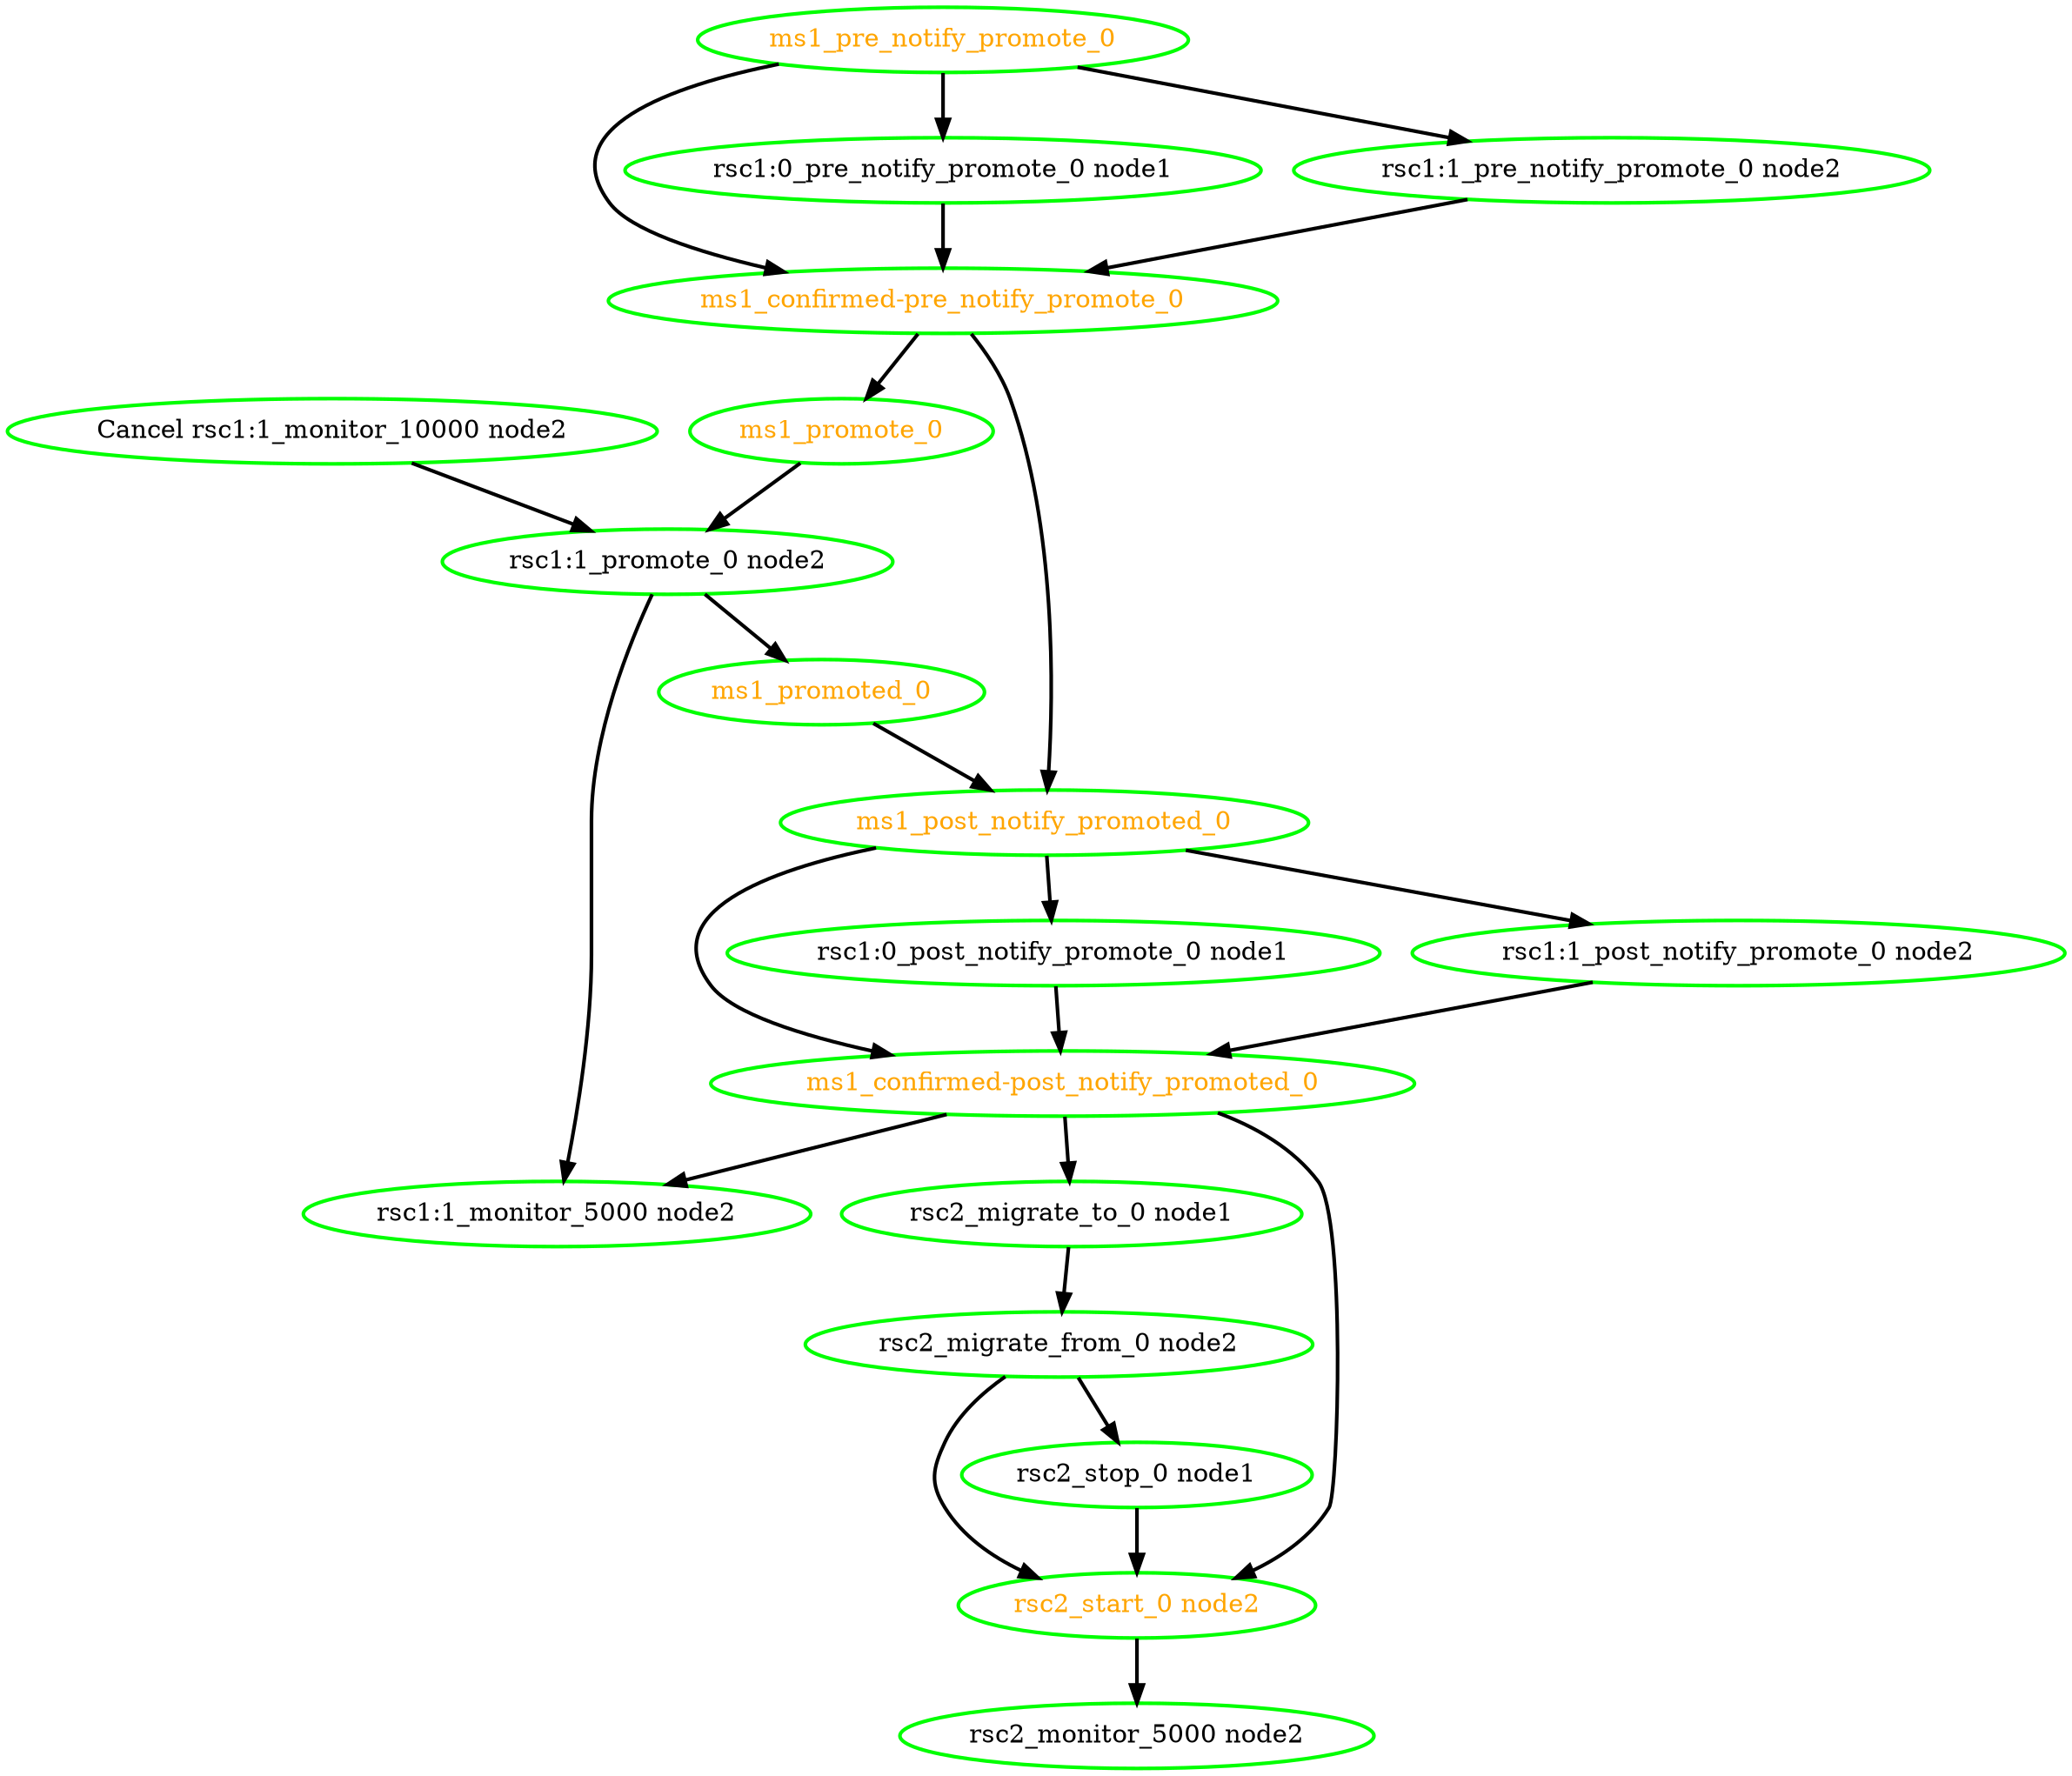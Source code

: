 digraph "g" {
"Cancel rsc1:1_monitor_10000 node2" -> "rsc1:1_promote_0 node2" [ style = bold]
"Cancel rsc1:1_monitor_10000 node2" [ style=bold color="green" fontcolor="black"]
"ms1_confirmed-post_notify_promoted_0" -> "rsc1:1_monitor_5000 node2" [ style = bold]
"ms1_confirmed-post_notify_promoted_0" -> "rsc2_migrate_to_0 node1" [ style = bold]
"ms1_confirmed-post_notify_promoted_0" -> "rsc2_start_0 node2" [ style = bold]
"ms1_confirmed-post_notify_promoted_0" [ style=bold color="green" fontcolor="orange"]
"ms1_confirmed-pre_notify_promote_0" -> "ms1_post_notify_promoted_0" [ style = bold]
"ms1_confirmed-pre_notify_promote_0" -> "ms1_promote_0" [ style = bold]
"ms1_confirmed-pre_notify_promote_0" [ style=bold color="green" fontcolor="orange"]
"ms1_post_notify_promoted_0" -> "ms1_confirmed-post_notify_promoted_0" [ style = bold]
"ms1_post_notify_promoted_0" -> "rsc1:0_post_notify_promote_0 node1" [ style = bold]
"ms1_post_notify_promoted_0" -> "rsc1:1_post_notify_promote_0 node2" [ style = bold]
"ms1_post_notify_promoted_0" [ style=bold color="green" fontcolor="orange"]
"ms1_pre_notify_promote_0" -> "ms1_confirmed-pre_notify_promote_0" [ style = bold]
"ms1_pre_notify_promote_0" -> "rsc1:0_pre_notify_promote_0 node1" [ style = bold]
"ms1_pre_notify_promote_0" -> "rsc1:1_pre_notify_promote_0 node2" [ style = bold]
"ms1_pre_notify_promote_0" [ style=bold color="green" fontcolor="orange"]
"ms1_promote_0" -> "rsc1:1_promote_0 node2" [ style = bold]
"ms1_promote_0" [ style=bold color="green" fontcolor="orange"]
"ms1_promoted_0" -> "ms1_post_notify_promoted_0" [ style = bold]
"ms1_promoted_0" [ style=bold color="green" fontcolor="orange"]
"rsc1:0_post_notify_promote_0 node1" -> "ms1_confirmed-post_notify_promoted_0" [ style = bold]
"rsc1:0_post_notify_promote_0 node1" [ style=bold color="green" fontcolor="black"]
"rsc1:0_pre_notify_promote_0 node1" -> "ms1_confirmed-pre_notify_promote_0" [ style = bold]
"rsc1:0_pre_notify_promote_0 node1" [ style=bold color="green" fontcolor="black"]
"rsc1:1_monitor_5000 node2" [ style=bold color="green" fontcolor="black"]
"rsc1:1_post_notify_promote_0 node2" -> "ms1_confirmed-post_notify_promoted_0" [ style = bold]
"rsc1:1_post_notify_promote_0 node2" [ style=bold color="green" fontcolor="black"]
"rsc1:1_pre_notify_promote_0 node2" -> "ms1_confirmed-pre_notify_promote_0" [ style = bold]
"rsc1:1_pre_notify_promote_0 node2" [ style=bold color="green" fontcolor="black"]
"rsc1:1_promote_0 node2" -> "ms1_promoted_0" [ style = bold]
"rsc1:1_promote_0 node2" -> "rsc1:1_monitor_5000 node2" [ style = bold]
"rsc1:1_promote_0 node2" [ style=bold color="green" fontcolor="black"]
"rsc2_migrate_from_0 node2" -> "rsc2_start_0 node2" [ style = bold]
"rsc2_migrate_from_0 node2" -> "rsc2_stop_0 node1" [ style = bold]
"rsc2_migrate_from_0 node2" [ style=bold color="green" fontcolor="black"]
"rsc2_migrate_to_0 node1" -> "rsc2_migrate_from_0 node2" [ style = bold]
"rsc2_migrate_to_0 node1" [ style=bold color="green" fontcolor="black"]
"rsc2_monitor_5000 node2" [ style=bold color="green" fontcolor="black"]
"rsc2_start_0 node2" -> "rsc2_monitor_5000 node2" [ style = bold]
"rsc2_start_0 node2" [ style=bold color="green" fontcolor="orange"]
"rsc2_stop_0 node1" -> "rsc2_start_0 node2" [ style = bold]
"rsc2_stop_0 node1" [ style=bold color="green" fontcolor="black"]
}
